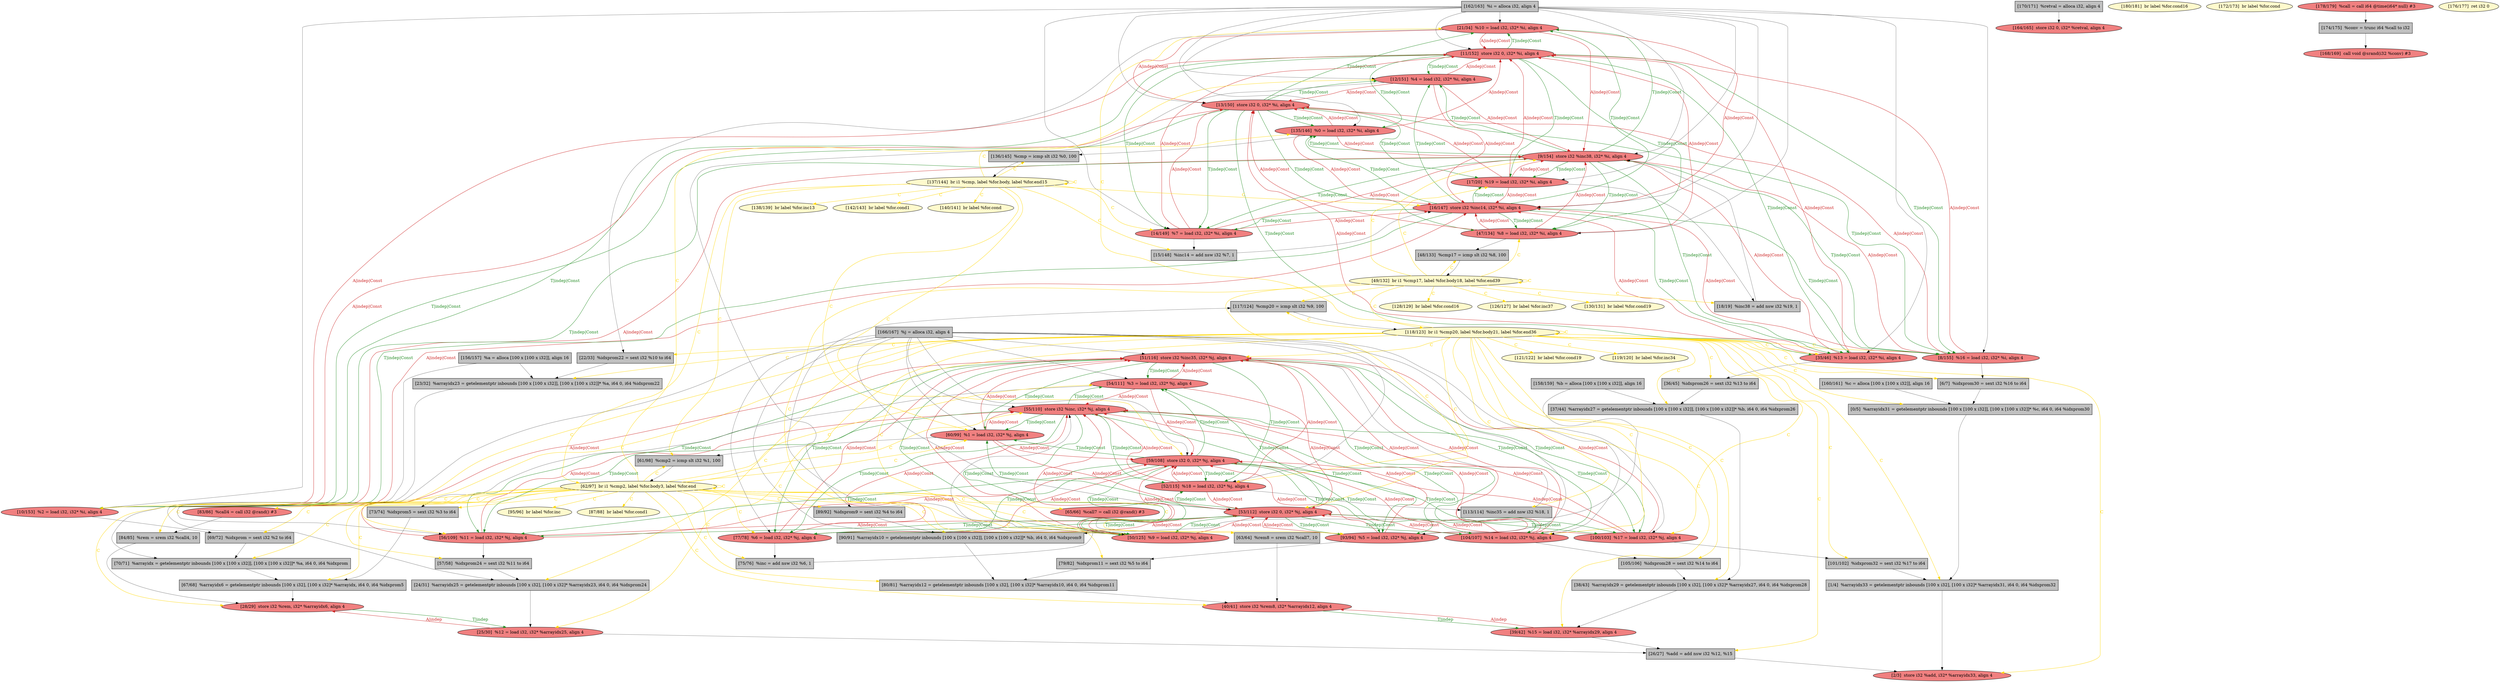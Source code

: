 
digraph G {


node196 [fillcolor=lightcoral,label="[21/34]  %10 = load i32, i32* %i, align 4",shape=ellipse,style=filled ]
node195 [fillcolor=grey,label="[117/124]  %cmp20 = icmp slt i32 %9, 100",shape=rectangle,style=filled ]
node194 [fillcolor=grey,label="[48/133]  %cmp17 = icmp slt i32 %8, 100",shape=rectangle,style=filled ]
node192 [fillcolor=lightcoral,label="[11/152]  store i32 0, i32* %i, align 4",shape=ellipse,style=filled ]
node186 [fillcolor=grey,label="[15/148]  %inc14 = add nsw i32 %7, 1",shape=rectangle,style=filled ]
node185 [fillcolor=lemonchiffon,label="[138/139]  br label %for.inc13",shape=ellipse,style=filled ]
node184 [fillcolor=grey,label="[26/27]  %add = add nsw i32 %12, %15",shape=rectangle,style=filled ]
node140 [fillcolor=lightcoral,label="[51/116]  store i32 %inc35, i32* %j, align 4",shape=ellipse,style=filled ]
node132 [fillcolor=grey,label="[162/163]  %i = alloca i32, align 4",shape=rectangle,style=filled ]
node160 [fillcolor=lemonchiffon,label="[142/143]  br label %for.cond1",shape=ellipse,style=filled ]
node131 [fillcolor=lightcoral,label="[83/86]  %call4 = call i32 @rand() #3",shape=ellipse,style=filled ]
node167 [fillcolor=lightcoral,label="[35/46]  %13 = load i32, i32* %i, align 4",shape=ellipse,style=filled ]
node127 [fillcolor=lightcoral,label="[54/111]  %3 = load i32, i32* %j, align 4",shape=ellipse,style=filled ]
node166 [fillcolor=lightcoral,label="[77/78]  %6 = load i32, i32* %j, align 4",shape=ellipse,style=filled ]
node126 [fillcolor=grey,label="[158/159]  %b = alloca [100 x [100 x i32]], align 16",shape=rectangle,style=filled ]
node149 [fillcolor=lightcoral,label="[164/165]  store i32 0, i32* %retval, align 4",shape=ellipse,style=filled ]
node182 [fillcolor=lightcoral,label="[25/30]  %12 = load i32, i32* %arrayidx25, align 4",shape=ellipse,style=filled ]
node136 [fillcolor=grey,label="[1/4]  %arrayidx33 = getelementptr inbounds [100 x i32], [100 x i32]* %arrayidx31, i64 0, i64 %idxprom32",shape=rectangle,style=filled ]
node193 [fillcolor=lemonchiffon,label="[180/181]  br label %for.cond16",shape=ellipse,style=filled ]
node191 [fillcolor=grey,label="[69/72]  %idxprom = sext i32 %2 to i64",shape=rectangle,style=filled ]
node161 [fillcolor=grey,label="[170/171]  %retval = alloca i32, align 4",shape=rectangle,style=filled ]
node125 [fillcolor=lightcoral,label="[50/125]  %9 = load i32, i32* %j, align 4",shape=ellipse,style=filled ]
node189 [fillcolor=grey,label="[136/145]  %cmp = icmp slt i32 %0, 100",shape=rectangle,style=filled ]
node124 [fillcolor=lemonchiffon,label="[118/123]  br i1 %cmp20, label %for.body21, label %for.end36",shape=ellipse,style=filled ]
node138 [fillcolor=lemonchiffon,label="[128/129]  br label %for.cond16",shape=ellipse,style=filled ]
node111 [fillcolor=grey,label="[37/44]  %arrayidx27 = getelementptr inbounds [100 x [100 x i32]], [100 x [100 x i32]]* %b, i64 0, i64 %idxprom26",shape=rectangle,style=filled ]
node135 [fillcolor=grey,label="[113/114]  %inc35 = add nsw i32 %18, 1",shape=rectangle,style=filled ]
node163 [fillcolor=lightcoral,label="[13/150]  store i32 0, i32* %i, align 4",shape=ellipse,style=filled ]
node110 [fillcolor=lightcoral,label="[104/107]  %14 = load i32, i32* %j, align 4",shape=ellipse,style=filled ]
node108 [fillcolor=lightcoral,label="[8/155]  %16 = load i32, i32* %i, align 4",shape=ellipse,style=filled ]
node128 [fillcolor=grey,label="[70/71]  %arrayidx = getelementptr inbounds [100 x [100 x i32]], [100 x [100 x i32]]* %a, i64 0, i64 %idxprom",shape=rectangle,style=filled ]
node107 [fillcolor=grey,label="[6/7]  %idxprom30 = sext i32 %16 to i64",shape=rectangle,style=filled ]
node130 [fillcolor=lightcoral,label="[28/29]  store i32 %rem, i32* %arrayidx6, align 4",shape=ellipse,style=filled ]
node170 [fillcolor=lightcoral,label="[47/134]  %8 = load i32, i32* %i, align 4",shape=ellipse,style=filled ]
node121 [fillcolor=grey,label="[156/157]  %a = alloca [100 x [100 x i32]], align 16",shape=rectangle,style=filled ]
node173 [fillcolor=lemonchiffon,label="[172/173]  br label %for.cond",shape=ellipse,style=filled ]
node123 [fillcolor=grey,label="[90/91]  %arrayidx10 = getelementptr inbounds [100 x [100 x i32]], [100 x [100 x i32]]* %b, i64 0, i64 %idxprom9",shape=rectangle,style=filled ]
node153 [fillcolor=lightcoral,label="[14/149]  %7 = load i32, i32* %i, align 4",shape=ellipse,style=filled ]
node137 [fillcolor=grey,label="[75/76]  %inc = add nsw i32 %6, 1",shape=rectangle,style=filled ]
node114 [fillcolor=grey,label="[24/31]  %arrayidx25 = getelementptr inbounds [100 x i32], [100 x i32]* %arrayidx23, i64 0, i64 %idxprom24",shape=rectangle,style=filled ]
node115 [fillcolor=lightcoral,label="[56/109]  %11 = load i32, i32* %j, align 4",shape=ellipse,style=filled ]
node133 [fillcolor=grey,label="[84/85]  %rem = srem i32 %call4, 10",shape=rectangle,style=filled ]
node158 [fillcolor=lightcoral,label="[65/66]  %call7 = call i32 @rand() #3",shape=ellipse,style=filled ]
node112 [fillcolor=grey,label="[36/45]  %idxprom26 = sext i32 %13 to i64",shape=rectangle,style=filled ]
node168 [fillcolor=lightcoral,label="[10/153]  %2 = load i32, i32* %i, align 4",shape=ellipse,style=filled ]
node188 [fillcolor=grey,label="[101/102]  %idxprom32 = sext i32 %17 to i64",shape=rectangle,style=filled ]
node165 [fillcolor=grey,label="[67/68]  %arrayidx6 = getelementptr inbounds [100 x i32], [100 x i32]* %arrayidx, i64 0, i64 %idxprom5",shape=rectangle,style=filled ]
node120 [fillcolor=grey,label="[63/64]  %rem8 = srem i32 %call7, 10",shape=rectangle,style=filled ]
node187 [fillcolor=lightcoral,label="[16/147]  store i32 %inc14, i32* %i, align 4",shape=ellipse,style=filled ]
node177 [fillcolor=grey,label="[79/82]  %idxprom11 = sext i32 %5 to i64",shape=rectangle,style=filled ]
node118 [fillcolor=lightcoral,label="[100/103]  %17 = load i32, i32* %j, align 4",shape=ellipse,style=filled ]
node155 [fillcolor=grey,label="[18/19]  %inc38 = add nsw i32 %19, 1",shape=rectangle,style=filled ]
node119 [fillcolor=lightcoral,label="[93/94]  %5 = load i32, i32* %j, align 4",shape=ellipse,style=filled ]
node141 [fillcolor=lightcoral,label="[9/154]  store i32 %inc38, i32* %i, align 4",shape=ellipse,style=filled ]
node139 [fillcolor=lemonchiffon,label="[121/122]  br label %for.cond19",shape=ellipse,style=filled ]
node142 [fillcolor=lightcoral,label="[52/115]  %18 = load i32, i32* %j, align 4",shape=ellipse,style=filled ]
node162 [fillcolor=lemonchiffon,label="[137/144]  br i1 %cmp, label %for.body, label %for.end15",shape=ellipse,style=filled ]
node143 [fillcolor=lightcoral,label="[17/20]  %19 = load i32, i32* %i, align 4",shape=ellipse,style=filled ]
node144 [fillcolor=lightcoral,label="[39/42]  %15 = load i32, i32* %arrayidx29, align 4",shape=ellipse,style=filled ]
node145 [fillcolor=lightcoral,label="[40/41]  store i32 %rem8, i32* %arrayidx12, align 4",shape=ellipse,style=filled ]
node190 [fillcolor=lemonchiffon,label="[140/141]  br label %for.cond",shape=ellipse,style=filled ]
node129 [fillcolor=grey,label="[160/161]  %c = alloca [100 x [100 x i32]], align 16",shape=rectangle,style=filled ]
node146 [fillcolor=lightcoral,label="[53/112]  store i32 0, i32* %j, align 4",shape=ellipse,style=filled ]
node147 [fillcolor=lemonchiffon,label="[126/127]  br label %for.inc37",shape=ellipse,style=filled ]
node148 [fillcolor=lemonchiffon,label="[119/120]  br label %for.inc34",shape=ellipse,style=filled ]
node116 [fillcolor=lightcoral,label="[135/146]  %0 = load i32, i32* %i, align 4",shape=ellipse,style=filled ]
node172 [fillcolor=lemonchiffon,label="[49/132]  br i1 %cmp17, label %for.body18, label %for.end39",shape=ellipse,style=filled ]
node150 [fillcolor=lightcoral,label="[2/3]  store i32 %add, i32* %arrayidx33, align 4",shape=ellipse,style=filled ]
node122 [fillcolor=grey,label="[23/32]  %arrayidx23 = getelementptr inbounds [100 x [100 x i32]], [100 x [100 x i32]]* %a, i64 0, i64 %idxprom22",shape=rectangle,style=filled ]
node109 [fillcolor=grey,label="[38/43]  %arrayidx29 = getelementptr inbounds [100 x i32], [100 x i32]* %arrayidx27, i64 0, i64 %idxprom28",shape=rectangle,style=filled ]
node151 [fillcolor=lemonchiffon,label="[62/97]  br i1 %cmp2, label %for.body3, label %for.end",shape=ellipse,style=filled ]
node156 [fillcolor=lightcoral,label="[60/99]  %1 = load i32, i32* %j, align 4",shape=ellipse,style=filled ]
node178 [fillcolor=lightcoral,label="[178/179]  %call = call i64 @time(i64* null) #3",shape=ellipse,style=filled ]
node152 [fillcolor=grey,label="[89/92]  %idxprom9 = sext i32 %4 to i64",shape=rectangle,style=filled ]
node117 [fillcolor=grey,label="[22/33]  %idxprom22 = sext i32 %10 to i64",shape=rectangle,style=filled ]
node154 [fillcolor=lightcoral,label="[12/151]  %4 = load i32, i32* %i, align 4",shape=ellipse,style=filled ]
node157 [fillcolor=grey,label="[166/167]  %j = alloca i32, align 4",shape=rectangle,style=filled ]
node159 [fillcolor=lightcoral,label="[168/169]  call void @srand(i32 %conv) #3",shape=ellipse,style=filled ]
node164 [fillcolor=grey,label="[105/106]  %idxprom28 = sext i32 %14 to i64",shape=rectangle,style=filled ]
node176 [fillcolor=lemonchiffon,label="[176/177]  ret i32 0",shape=ellipse,style=filled ]
node174 [fillcolor=grey,label="[174/175]  %conv = trunc i64 %call to i32",shape=rectangle,style=filled ]
node169 [fillcolor=grey,label="[61/98]  %cmp2 = icmp slt i32 %1, 100",shape=rectangle,style=filled ]
node171 [fillcolor=grey,label="[57/58]  %idxprom24 = sext i32 %11 to i64",shape=rectangle,style=filled ]
node175 [fillcolor=lightcoral,label="[59/108]  store i32 0, i32* %j, align 4",shape=ellipse,style=filled ]
node134 [fillcolor=grey,label="[73/74]  %idxprom5 = sext i32 %3 to i64",shape=rectangle,style=filled ]
node113 [fillcolor=lemonchiffon,label="[95/96]  br label %for.inc",shape=ellipse,style=filled ]
node179 [fillcolor=grey,label="[80/81]  %arrayidx12 = getelementptr inbounds [100 x i32], [100 x i32]* %arrayidx10, i64 0, i64 %idxprom11",shape=rectangle,style=filled ]
node180 [fillcolor=lightcoral,label="[55/110]  store i32 %inc, i32* %j, align 4",shape=ellipse,style=filled ]
node106 [fillcolor=grey,label="[0/5]  %arrayidx31 = getelementptr inbounds [100 x [100 x i32]], [100 x [100 x i32]]* %c, i64 0, i64 %idxprom30",shape=rectangle,style=filled ]
node181 [fillcolor=lemonchiffon,label="[87/88]  br label %for.cond1",shape=ellipse,style=filled ]
node183 [fillcolor=lemonchiffon,label="[130/131]  br label %for.cond19",shape=ellipse,style=filled ]

node116->node187 [style=solid,color=firebrick3,label="A|indep|Const",penwidth=1.0,fontcolor=firebrick3 ]
node146->node110 [style=solid,color=forestgreen,label="T|indep|Const",penwidth=1.0,fontcolor=forestgreen ]
node170->node192 [style=solid,color=firebrick3,label="A|indep|Const",penwidth=1.0,fontcolor=firebrick3 ]
node151->node113 [style=solid,color=gold,label="C",penwidth=1.0,fontcolor=gold ]
node172->node143 [style=solid,color=gold,label="C",penwidth=1.0,fontcolor=gold ]
node115->node175 [style=solid,color=firebrick3,label="A|indep|Const",penwidth=1.0,fontcolor=firebrick3 ]
node175->node156 [style=solid,color=forestgreen,label="T|indep|Const",penwidth=1.0,fontcolor=forestgreen ]
node156->node175 [style=solid,color=firebrick3,label="A|indep|Const",penwidth=1.0,fontcolor=firebrick3 ]
node167->node141 [style=solid,color=firebrick3,label="A|indep|Const",penwidth=1.0,fontcolor=firebrick3 ]
node141->node167 [style=solid,color=forestgreen,label="T|indep|Const",penwidth=1.0,fontcolor=forestgreen ]
node180->node156 [style=solid,color=forestgreen,label="T|indep|Const",penwidth=1.0,fontcolor=forestgreen ]
node131->node133 [style=solid,color=black,label="",penwidth=0.5,fontcolor=black ]
node196->node163 [style=solid,color=firebrick3,label="A|indep|Const",penwidth=1.0,fontcolor=firebrick3 ]
node175->node110 [style=solid,color=forestgreen,label="T|indep|Const",penwidth=1.0,fontcolor=forestgreen ]
node146->node115 [style=solid,color=forestgreen,label="T|indep|Const",penwidth=1.0,fontcolor=forestgreen ]
node118->node175 [style=solid,color=firebrick3,label="A|indep|Const",penwidth=1.0,fontcolor=firebrick3 ]
node110->node140 [style=solid,color=firebrick3,label="A|indep|Const",penwidth=1.0,fontcolor=firebrick3 ]
node192->node196 [style=solid,color=forestgreen,label="T|indep|Const",penwidth=1.0,fontcolor=forestgreen ]
node142->node140 [style=solid,color=firebrick3,label="A|indep|Const",penwidth=1.0,fontcolor=firebrick3 ]
node182->node130 [style=solid,color=firebrick3,label="A|indep",penwidth=1.0,fontcolor=firebrick3 ]
node192->node143 [style=solid,color=forestgreen,label="T|indep|Const",penwidth=1.0,fontcolor=forestgreen ]
node127->node180 [style=solid,color=firebrick3,label="A|indep|Const",penwidth=1.0,fontcolor=firebrick3 ]
node154->node152 [style=solid,color=black,label="",penwidth=0.5,fontcolor=black ]
node119->node146 [style=solid,color=firebrick3,label="A|indep|Const",penwidth=1.0,fontcolor=firebrick3 ]
node116->node141 [style=solid,color=firebrick3,label="A|indep|Const",penwidth=1.0,fontcolor=firebrick3 ]
node170->node141 [style=solid,color=firebrick3,label="A|indep|Const",penwidth=1.0,fontcolor=firebrick3 ]
node141->node170 [style=solid,color=forestgreen,label="T|indep|Const",penwidth=1.0,fontcolor=forestgreen ]
node146->node142 [style=solid,color=forestgreen,label="T|indep|Const",penwidth=1.0,fontcolor=forestgreen ]
node143->node141 [style=solid,color=firebrick3,label="A|indep|Const",penwidth=1.0,fontcolor=firebrick3 ]
node118->node140 [style=solid,color=firebrick3,label="A|indep|Const",penwidth=1.0,fontcolor=firebrick3 ]
node140->node110 [style=solid,color=forestgreen,label="T|indep|Const",penwidth=1.0,fontcolor=forestgreen ]
node171->node114 [style=solid,color=black,label="",penwidth=0.5,fontcolor=black ]
node111->node109 [style=solid,color=black,label="",penwidth=0.5,fontcolor=black ]
node109->node144 [style=solid,color=black,label="",penwidth=0.5,fontcolor=black ]
node146->node118 [style=solid,color=forestgreen,label="T|indep|Const",penwidth=1.0,fontcolor=forestgreen ]
node146->node156 [style=solid,color=forestgreen,label="T|indep|Const",penwidth=1.0,fontcolor=forestgreen ]
node132->node170 [style=solid,color=black,label="",penwidth=0.5,fontcolor=black ]
node132->node154 [style=solid,color=black,label="",penwidth=0.5,fontcolor=black ]
node162->node156 [style=solid,color=gold,label="C",penwidth=1.0,fontcolor=gold ]
node196->node192 [style=solid,color=firebrick3,label="A|indep|Const",penwidth=1.0,fontcolor=firebrick3 ]
node166->node175 [style=solid,color=firebrick3,label="A|indep|Const",penwidth=1.0,fontcolor=firebrick3 ]
node161->node149 [style=solid,color=black,label="",penwidth=0.5,fontcolor=black ]
node115->node180 [style=solid,color=firebrick3,label="A|indep|Const",penwidth=1.0,fontcolor=firebrick3 ]
node172->node194 [style=solid,color=gold,label="C",penwidth=1.0,fontcolor=gold ]
node153->node163 [style=solid,color=firebrick3,label="A|indep|Const",penwidth=1.0,fontcolor=firebrick3 ]
node163->node153 [style=solid,color=forestgreen,label="T|indep|Const",penwidth=1.0,fontcolor=forestgreen ]
node162->node190 [style=solid,color=gold,label="C",penwidth=1.0,fontcolor=gold ]
node132->node143 [style=solid,color=black,label="",penwidth=0.5,fontcolor=black ]
node170->node187 [style=solid,color=firebrick3,label="A|indep|Const",penwidth=1.0,fontcolor=firebrick3 ]
node151->node134 [style=solid,color=gold,label="C",penwidth=1.0,fontcolor=gold ]
node157->node140 [style=solid,color=black,label="",penwidth=0.5,fontcolor=black ]
node163->node170 [style=solid,color=forestgreen,label="T|indep|Const",penwidth=1.0,fontcolor=forestgreen ]
node123->node179 [style=solid,color=black,label="",penwidth=0.5,fontcolor=black ]
node110->node164 [style=solid,color=black,label="",penwidth=0.5,fontcolor=black ]
node163->node196 [style=solid,color=forestgreen,label="T|indep|Const",penwidth=1.0,fontcolor=forestgreen ]
node132->node153 [style=solid,color=black,label="",penwidth=0.5,fontcolor=black ]
node178->node174 [style=solid,color=black,label="",penwidth=0.5,fontcolor=black ]
node163->node168 [style=solid,color=forestgreen,label="T|indep|Const",penwidth=1.0,fontcolor=forestgreen ]
node141->node116 [style=solid,color=forestgreen,label="T|indep|Const",penwidth=1.0,fontcolor=forestgreen ]
node156->node180 [style=solid,color=firebrick3,label="A|indep|Const",penwidth=1.0,fontcolor=firebrick3 ]
node195->node124 [style=solid,color=black,label="",penwidth=0.5,fontcolor=black ]
node132->node192 [style=solid,color=black,label="",penwidth=0.5,fontcolor=black ]
node162->node189 [style=solid,color=gold,label="C",penwidth=1.0,fontcolor=gold ]
node136->node150 [style=solid,color=black,label="",penwidth=0.5,fontcolor=black ]
node140->node142 [style=solid,color=forestgreen,label="T|indep|Const",penwidth=1.0,fontcolor=forestgreen ]
node142->node146 [style=solid,color=firebrick3,label="A|indep|Const",penwidth=1.0,fontcolor=firebrick3 ]
node114->node182 [style=solid,color=black,label="",penwidth=0.5,fontcolor=black ]
node145->node144 [style=solid,color=forestgreen,label="T|indep",penwidth=1.0,fontcolor=forestgreen ]
node118->node188 [style=solid,color=black,label="",penwidth=0.5,fontcolor=black ]
node117->node122 [style=solid,color=black,label="",penwidth=0.5,fontcolor=black ]
node153->node186 [style=solid,color=black,label="",penwidth=0.5,fontcolor=black ]
node115->node140 [style=solid,color=firebrick3,label="A|indep|Const",penwidth=1.0,fontcolor=firebrick3 ]
node140->node115 [style=solid,color=forestgreen,label="T|indep|Const",penwidth=1.0,fontcolor=forestgreen ]
node134->node165 [style=solid,color=black,label="",penwidth=0.5,fontcolor=black ]
node144->node145 [style=solid,color=firebrick3,label="A|indep",penwidth=1.0,fontcolor=firebrick3 ]
node126->node111 [style=solid,color=black,label="",penwidth=0.5,fontcolor=black ]
node184->node150 [style=solid,color=black,label="",penwidth=0.5,fontcolor=black ]
node162->node186 [style=solid,color=gold,label="C",penwidth=1.0,fontcolor=gold ]
node130->node182 [style=solid,color=forestgreen,label="T|indep",penwidth=1.0,fontcolor=forestgreen ]
node157->node146 [style=solid,color=black,label="",penwidth=0.5,fontcolor=black ]
node140->node127 [style=solid,color=forestgreen,label="T|indep|Const",penwidth=1.0,fontcolor=forestgreen ]
node167->node112 [style=solid,color=black,label="",penwidth=0.5,fontcolor=black ]
node175->node166 [style=solid,color=forestgreen,label="T|indep|Const",penwidth=1.0,fontcolor=forestgreen ]
node107->node106 [style=solid,color=black,label="",penwidth=0.5,fontcolor=black ]
node157->node156 [style=solid,color=black,label="",penwidth=0.5,fontcolor=black ]
node180->node115 [style=solid,color=forestgreen,label="T|indep|Const",penwidth=1.0,fontcolor=forestgreen ]
node140->node119 [style=solid,color=forestgreen,label="T|indep|Const",penwidth=1.0,fontcolor=forestgreen ]
node146->node166 [style=solid,color=forestgreen,label="T|indep|Const",penwidth=1.0,fontcolor=forestgreen ]
node125->node180 [style=solid,color=firebrick3,label="A|indep|Const",penwidth=1.0,fontcolor=firebrick3 ]
node169->node151 [style=solid,color=black,label="",penwidth=0.5,fontcolor=black ]
node141->node196 [style=solid,color=forestgreen,label="T|indep|Const",penwidth=1.0,fontcolor=forestgreen ]
node157->node142 [style=solid,color=black,label="",penwidth=0.5,fontcolor=black ]
node157->node180 [style=solid,color=black,label="",penwidth=0.5,fontcolor=black ]
node175->node127 [style=solid,color=forestgreen,label="T|indep|Const",penwidth=1.0,fontcolor=forestgreen ]
node151->node133 [style=solid,color=gold,label="C",penwidth=1.0,fontcolor=gold ]
node196->node141 [style=solid,color=firebrick3,label="A|indep|Const",penwidth=1.0,fontcolor=firebrick3 ]
node151->node137 [style=solid,color=gold,label="C",penwidth=1.0,fontcolor=gold ]
node180->node110 [style=solid,color=forestgreen,label="T|indep|Const",penwidth=1.0,fontcolor=forestgreen ]
node129->node106 [style=solid,color=black,label="",penwidth=0.5,fontcolor=black ]
node158->node120 [style=solid,color=black,label="",penwidth=0.5,fontcolor=black ]
node151->node151 [style=solid,color=gold,label="C",penwidth=1.0,fontcolor=gold ]
node180->node127 [style=solid,color=forestgreen,label="T|indep|Const",penwidth=1.0,fontcolor=forestgreen ]
node151->node169 [style=solid,color=gold,label="C",penwidth=1.0,fontcolor=gold ]
node153->node187 [style=solid,color=firebrick3,label="A|indep|Const",penwidth=1.0,fontcolor=firebrick3 ]
node146->node119 [style=solid,color=forestgreen,label="T|indep|Const",penwidth=1.0,fontcolor=forestgreen ]
node124->node195 [style=solid,color=gold,label="C",penwidth=1.0,fontcolor=gold ]
node191->node128 [style=solid,color=black,label="",penwidth=0.5,fontcolor=black ]
node187->node153 [style=solid,color=forestgreen,label="T|indep|Const",penwidth=1.0,fontcolor=forestgreen ]
node121->node128 [style=solid,color=black,label="",penwidth=0.5,fontcolor=black ]
node122->node114 [style=solid,color=black,label="",penwidth=0.5,fontcolor=black ]
node124->node184 [style=solid,color=gold,label="C",penwidth=1.0,fontcolor=gold ]
node167->node187 [style=solid,color=firebrick3,label="A|indep|Const",penwidth=1.0,fontcolor=firebrick3 ]
node151->node168 [style=solid,color=gold,label="C",penwidth=1.0,fontcolor=gold ]
node151->node166 [style=solid,color=gold,label="C",penwidth=1.0,fontcolor=gold ]
node175->node125 [style=solid,color=forestgreen,label="T|indep|Const",penwidth=1.0,fontcolor=forestgreen ]
node166->node180 [style=solid,color=firebrick3,label="A|indep|Const",penwidth=1.0,fontcolor=firebrick3 ]
node187->node167 [style=solid,color=forestgreen,label="T|indep|Const",penwidth=1.0,fontcolor=forestgreen ]
node151->node154 [style=solid,color=gold,label="C",penwidth=1.0,fontcolor=gold ]
node192->node108 [style=solid,color=forestgreen,label="T|indep|Const",penwidth=1.0,fontcolor=forestgreen ]
node187->node196 [style=solid,color=forestgreen,label="T|indep|Const",penwidth=1.0,fontcolor=forestgreen ]
node163->node154 [style=solid,color=forestgreen,label="T|indep|Const",penwidth=1.0,fontcolor=forestgreen ]
node170->node163 [style=solid,color=firebrick3,label="A|indep|Const",penwidth=1.0,fontcolor=firebrick3 ]
node172->node155 [style=solid,color=gold,label="C",penwidth=1.0,fontcolor=gold ]
node106->node136 [style=solid,color=black,label="",penwidth=0.5,fontcolor=black ]
node192->node153 [style=solid,color=forestgreen,label="T|indep|Const",penwidth=1.0,fontcolor=forestgreen ]
node166->node146 [style=solid,color=firebrick3,label="A|indep|Const",penwidth=1.0,fontcolor=firebrick3 ]
node110->node180 [style=solid,color=firebrick3,label="A|indep|Const",penwidth=1.0,fontcolor=firebrick3 ]
node172->node124 [style=solid,color=gold,label="C",penwidth=1.0,fontcolor=gold ]
node180->node118 [style=solid,color=forestgreen,label="T|indep|Const",penwidth=1.0,fontcolor=forestgreen ]
node124->node164 [style=solid,color=gold,label="C",penwidth=1.0,fontcolor=gold ]
node126->node123 [style=solid,color=black,label="",penwidth=0.5,fontcolor=black ]
node177->node179 [style=solid,color=black,label="",penwidth=0.5,fontcolor=black ]
node119->node180 [style=solid,color=firebrick3,label="A|indep|Const",penwidth=1.0,fontcolor=firebrick3 ]
node180->node166 [style=solid,color=forestgreen,label="T|indep|Const",penwidth=1.0,fontcolor=forestgreen ]
node180->node125 [style=solid,color=forestgreen,label="T|indep|Const",penwidth=1.0,fontcolor=forestgreen ]
node151->node191 [style=solid,color=gold,label="C",penwidth=1.0,fontcolor=gold ]
node124->node167 [style=solid,color=gold,label="C",penwidth=1.0,fontcolor=gold ]
node151->node130 [style=solid,color=gold,label="C",penwidth=1.0,fontcolor=gold ]
node124->node135 [style=solid,color=gold,label="C",penwidth=1.0,fontcolor=gold ]
node124->node136 [style=solid,color=gold,label="C",penwidth=1.0,fontcolor=gold ]
node110->node175 [style=solid,color=firebrick3,label="A|indep|Const",penwidth=1.0,fontcolor=firebrick3 ]
node141->node143 [style=solid,color=forestgreen,label="T|indep|Const",penwidth=1.0,fontcolor=forestgreen ]
node172->node147 [style=solid,color=gold,label="C",penwidth=1.0,fontcolor=gold ]
node124->node122 [style=solid,color=gold,label="C",penwidth=1.0,fontcolor=gold ]
node124->node117 [style=solid,color=gold,label="C",penwidth=1.0,fontcolor=gold ]
node119->node140 [style=solid,color=firebrick3,label="A|indep|Const",penwidth=1.0,fontcolor=firebrick3 ]
node196->node187 [style=solid,color=firebrick3,label="A|indep|Const",penwidth=1.0,fontcolor=firebrick3 ]
node124->node115 [style=solid,color=gold,label="C",penwidth=1.0,fontcolor=gold ]
node188->node136 [style=solid,color=black,label="",penwidth=0.5,fontcolor=black ]
node151->node156 [style=solid,color=gold,label="C",penwidth=1.0,fontcolor=gold ]
node168->node187 [style=solid,color=firebrick3,label="A|indep|Const",penwidth=1.0,fontcolor=firebrick3 ]
node124->node148 [style=solid,color=gold,label="C",penwidth=1.0,fontcolor=gold ]
node151->node179 [style=solid,color=gold,label="C",penwidth=1.0,fontcolor=gold ]
node124->node124 [style=solid,color=gold,label="C",penwidth=1.0,fontcolor=gold ]
node162->node151 [style=solid,color=gold,label="C",penwidth=1.0,fontcolor=gold ]
node175->node142 [style=solid,color=forestgreen,label="T|indep|Const",penwidth=1.0,fontcolor=forestgreen ]
node172->node138 [style=solid,color=gold,label="C",penwidth=1.0,fontcolor=gold ]
node162->node116 [style=solid,color=gold,label="C",penwidth=1.0,fontcolor=gold ]
node115->node171 [style=solid,color=black,label="",penwidth=0.5,fontcolor=black ]
node141->node154 [style=solid,color=forestgreen,label="T|indep|Const",penwidth=1.0,fontcolor=forestgreen ]
node124->node106 [style=solid,color=gold,label="C",penwidth=1.0,fontcolor=gold ]
node162->node187 [style=solid,color=gold,label="C",penwidth=1.0,fontcolor=gold ]
node172->node170 [style=solid,color=gold,label="C",penwidth=1.0,fontcolor=gold ]
node124->node110 [style=solid,color=gold,label="C",penwidth=1.0,fontcolor=gold ]
node153->node141 [style=solid,color=firebrick3,label="A|indep|Const",penwidth=1.0,fontcolor=firebrick3 ]
node175->node115 [style=solid,color=forestgreen,label="T|indep|Const",penwidth=1.0,fontcolor=forestgreen ]
node132->node168 [style=solid,color=black,label="",penwidth=0.5,fontcolor=black ]
node164->node109 [style=solid,color=black,label="",penwidth=0.5,fontcolor=black ]
node141->node108 [style=solid,color=forestgreen,label="T|indep|Const",penwidth=1.0,fontcolor=forestgreen ]
node151->node119 [style=solid,color=gold,label="C",penwidth=1.0,fontcolor=gold ]
node144->node184 [style=solid,color=black,label="",penwidth=0.5,fontcolor=black ]
node182->node184 [style=solid,color=black,label="",penwidth=0.5,fontcolor=black ]
node155->node141 [style=solid,color=black,label="",penwidth=0.5,fontcolor=black ]
node162->node160 [style=solid,color=gold,label="C",penwidth=1.0,fontcolor=gold ]
node151->node158 [style=solid,color=gold,label="C",penwidth=1.0,fontcolor=gold ]
node124->node196 [style=solid,color=gold,label="C",penwidth=1.0,fontcolor=gold ]
node189->node162 [style=solid,color=black,label="",penwidth=0.5,fontcolor=black ]
node124->node139 [style=solid,color=gold,label="C",penwidth=1.0,fontcolor=gold ]
node172->node141 [style=solid,color=gold,label="C",penwidth=1.0,fontcolor=gold ]
node108->node163 [style=solid,color=firebrick3,label="A|indep|Const",penwidth=1.0,fontcolor=firebrick3 ]
node172->node146 [style=solid,color=gold,label="C",penwidth=1.0,fontcolor=gold ]
node140->node118 [style=solid,color=forestgreen,label="T|indep|Const",penwidth=1.0,fontcolor=forestgreen ]
node141->node168 [style=solid,color=forestgreen,label="T|indep|Const",penwidth=1.0,fontcolor=forestgreen ]
node124->node142 [style=solid,color=gold,label="C",penwidth=1.0,fontcolor=gold ]
node124->node144 [style=solid,color=gold,label="C",penwidth=1.0,fontcolor=gold ]
node175->node119 [style=solid,color=forestgreen,label="T|indep|Const",penwidth=1.0,fontcolor=forestgreen ]
node154->node187 [style=solid,color=firebrick3,label="A|indep|Const",penwidth=1.0,fontcolor=firebrick3 ]
node172->node195 [style=solid,color=gold,label="C",penwidth=1.0,fontcolor=gold ]
node132->node196 [style=solid,color=black,label="",penwidth=0.5,fontcolor=black ]
node124->node188 [style=solid,color=gold,label="C",penwidth=1.0,fontcolor=gold ]
node124->node107 [style=solid,color=gold,label="C",penwidth=1.0,fontcolor=gold ]
node141->node153 [style=solid,color=forestgreen,label="T|indep|Const",penwidth=1.0,fontcolor=forestgreen ]
node124->node109 [style=solid,color=gold,label="C",penwidth=1.0,fontcolor=gold ]
node187->node108 [style=solid,color=forestgreen,label="T|indep|Const",penwidth=1.0,fontcolor=forestgreen ]
node120->node145 [style=solid,color=black,label="",penwidth=0.5,fontcolor=black ]
node163->node167 [style=solid,color=forestgreen,label="T|indep|Const",penwidth=1.0,fontcolor=forestgreen ]
node187->node143 [style=solid,color=forestgreen,label="T|indep|Const",penwidth=1.0,fontcolor=forestgreen ]
node172->node172 [style=solid,color=gold,label="C",penwidth=1.0,fontcolor=gold ]
node157->node115 [style=solid,color=black,label="",penwidth=0.5,fontcolor=black ]
node172->node125 [style=solid,color=gold,label="C",penwidth=1.0,fontcolor=gold ]
node146->node125 [style=solid,color=forestgreen,label="T|indep|Const",penwidth=1.0,fontcolor=forestgreen ]
node167->node163 [style=solid,color=firebrick3,label="A|indep|Const",penwidth=1.0,fontcolor=firebrick3 ]
node152->node123 [style=solid,color=black,label="",penwidth=0.5,fontcolor=black ]
node140->node156 [style=solid,color=forestgreen,label="T|indep|Const",penwidth=1.0,fontcolor=forestgreen ]
node168->node163 [style=solid,color=firebrick3,label="A|indep|Const",penwidth=1.0,fontcolor=firebrick3 ]
node162->node162 [style=solid,color=gold,label="C",penwidth=1.0,fontcolor=gold ]
node157->node118 [style=solid,color=black,label="",penwidth=0.5,fontcolor=black ]
node168->node191 [style=solid,color=black,label="",penwidth=0.5,fontcolor=black ]
node124->node171 [style=solid,color=gold,label="C",penwidth=1.0,fontcolor=gold ]
node180->node119 [style=solid,color=forestgreen,label="T|indep|Const",penwidth=1.0,fontcolor=forestgreen ]
node151->node145 [style=solid,color=gold,label="C",penwidth=1.0,fontcolor=gold ]
node116->node192 [style=solid,color=firebrick3,label="A|indep|Const",penwidth=1.0,fontcolor=firebrick3 ]
node157->node125 [style=solid,color=black,label="",penwidth=0.5,fontcolor=black ]
node151->node177 [style=solid,color=gold,label="C",penwidth=1.0,fontcolor=gold ]
node151->node180 [style=solid,color=gold,label="C",penwidth=1.0,fontcolor=gold ]
node154->node192 [style=solid,color=firebrick3,label="A|indep|Const",penwidth=1.0,fontcolor=firebrick3 ]
node124->node112 [style=solid,color=gold,label="C",penwidth=1.0,fontcolor=gold ]
node151->node152 [style=solid,color=gold,label="C",penwidth=1.0,fontcolor=gold ]
node108->node187 [style=solid,color=firebrick3,label="A|indep|Const",penwidth=1.0,fontcolor=firebrick3 ]
node154->node141 [style=solid,color=firebrick3,label="A|indep|Const",penwidth=1.0,fontcolor=firebrick3 ]
node153->node192 [style=solid,color=firebrick3,label="A|indep|Const",penwidth=1.0,fontcolor=firebrick3 ]
node192->node168 [style=solid,color=forestgreen,label="T|indep|Const",penwidth=1.0,fontcolor=forestgreen ]
node192->node154 [style=solid,color=forestgreen,label="T|indep|Const",penwidth=1.0,fontcolor=forestgreen ]
node187->node154 [style=solid,color=forestgreen,label="T|indep|Const",penwidth=1.0,fontcolor=forestgreen ]
node143->node155 [style=solid,color=black,label="",penwidth=0.5,fontcolor=black ]
node196->node117 [style=solid,color=black,label="",penwidth=0.5,fontcolor=black ]
node163->node143 [style=solid,color=forestgreen,label="T|indep|Const",penwidth=1.0,fontcolor=forestgreen ]
node143->node163 [style=solid,color=firebrick3,label="A|indep|Const",penwidth=1.0,fontcolor=firebrick3 ]
node118->node146 [style=solid,color=firebrick3,label="A|indep|Const",penwidth=1.0,fontcolor=firebrick3 ]
node146->node127 [style=solid,color=forestgreen,label="T|indep|Const",penwidth=1.0,fontcolor=forestgreen ]
node167->node192 [style=solid,color=firebrick3,label="A|indep|Const",penwidth=1.0,fontcolor=firebrick3 ]
node115->node146 [style=solid,color=firebrick3,label="A|indep|Const",penwidth=1.0,fontcolor=firebrick3 ]
node194->node172 [style=solid,color=black,label="",penwidth=0.5,fontcolor=black ]
node125->node146 [style=solid,color=firebrick3,label="A|indep|Const",penwidth=1.0,fontcolor=firebrick3 ]
node125->node140 [style=solid,color=firebrick3,label="A|indep|Const",penwidth=1.0,fontcolor=firebrick3 ]
node132->node116 [style=solid,color=black,label="",penwidth=0.5,fontcolor=black ]
node163->node108 [style=solid,color=forestgreen,label="T|indep|Const",penwidth=1.0,fontcolor=forestgreen ]
node124->node125 [style=solid,color=gold,label="C",penwidth=1.0,fontcolor=gold ]
node142->node175 [style=solid,color=firebrick3,label="A|indep|Const",penwidth=1.0,fontcolor=firebrick3 ]
node168->node141 [style=solid,color=firebrick3,label="A|indep|Const",penwidth=1.0,fontcolor=firebrick3 ]
node157->node175 [style=solid,color=black,label="",penwidth=0.5,fontcolor=black ]
node162->node185 [style=solid,color=gold,label="C",penwidth=1.0,fontcolor=gold ]
node151->node128 [style=solid,color=gold,label="C",penwidth=1.0,fontcolor=gold ]
node168->node192 [style=solid,color=firebrick3,label="A|indep|Const",penwidth=1.0,fontcolor=firebrick3 ]
node143->node192 [style=solid,color=firebrick3,label="A|indep|Const",penwidth=1.0,fontcolor=firebrick3 ]
node163->node116 [style=solid,color=forestgreen,label="T|indep|Const",penwidth=1.0,fontcolor=forestgreen ]
node154->node163 [style=solid,color=firebrick3,label="A|indep|Const",penwidth=1.0,fontcolor=firebrick3 ]
node127->node175 [style=solid,color=firebrick3,label="A|indep|Const",penwidth=1.0,fontcolor=firebrick3 ]
node110->node146 [style=solid,color=firebrick3,label="A|indep|Const",penwidth=1.0,fontcolor=firebrick3 ]
node162->node169 [style=solid,color=gold,label="C",penwidth=1.0,fontcolor=gold ]
node127->node146 [style=solid,color=firebrick3,label="A|indep|Const",penwidth=1.0,fontcolor=firebrick3 ]
node143->node187 [style=solid,color=firebrick3,label="A|indep|Const",penwidth=1.0,fontcolor=firebrick3 ]
node162->node153 [style=solid,color=gold,label="C",penwidth=1.0,fontcolor=gold ]
node140->node125 [style=solid,color=forestgreen,label="T|indep|Const",penwidth=1.0,fontcolor=forestgreen ]
node119->node175 [style=solid,color=firebrick3,label="A|indep|Const",penwidth=1.0,fontcolor=firebrick3 ]
node108->node141 [style=solid,color=firebrick3,label="A|indep|Const",penwidth=1.0,fontcolor=firebrick3 ]
node127->node140 [style=solid,color=firebrick3,label="A|indep|Const",penwidth=1.0,fontcolor=firebrick3 ]
node170->node194 [style=solid,color=black,label="",penwidth=0.5,fontcolor=black ]
node151->node181 [style=solid,color=gold,label="C",penwidth=1.0,fontcolor=gold ]
node151->node123 [style=solid,color=gold,label="C",penwidth=1.0,fontcolor=gold ]
node192->node167 [style=solid,color=forestgreen,label="T|indep|Const",penwidth=1.0,fontcolor=forestgreen ]
node192->node170 [style=solid,color=forestgreen,label="T|indep|Const",penwidth=1.0,fontcolor=forestgreen ]
node151->node131 [style=solid,color=gold,label="C",penwidth=1.0,fontcolor=gold ]
node166->node140 [style=solid,color=firebrick3,label="A|indep|Const",penwidth=1.0,fontcolor=firebrick3 ]
node135->node140 [style=solid,color=black,label="",penwidth=0.5,fontcolor=black ]
node132->node167 [style=solid,color=black,label="",penwidth=0.5,fontcolor=black ]
node192->node116 [style=solid,color=forestgreen,label="T|indep|Const",penwidth=1.0,fontcolor=forestgreen ]
node124->node118 [style=solid,color=gold,label="C",penwidth=1.0,fontcolor=gold ]
node172->node183 [style=solid,color=gold,label="C",penwidth=1.0,fontcolor=gold ]
node166->node137 [style=solid,color=black,label="",penwidth=0.5,fontcolor=black ]
node125->node175 [style=solid,color=firebrick3,label="A|indep|Const",penwidth=1.0,fontcolor=firebrick3 ]
node179->node145 [style=solid,color=black,label="",penwidth=0.5,fontcolor=black ]
node180->node142 [style=solid,color=forestgreen,label="T|indep|Const",penwidth=1.0,fontcolor=forestgreen ]
node127->node134 [style=solid,color=black,label="",penwidth=0.5,fontcolor=black ]
node142->node180 [style=solid,color=firebrick3,label="A|indep|Const",penwidth=1.0,fontcolor=firebrick3 ]
node165->node130 [style=solid,color=black,label="",penwidth=0.5,fontcolor=black ]
node133->node130 [style=solid,color=black,label="",penwidth=0.5,fontcolor=black ]
node151->node165 [style=solid,color=gold,label="C",penwidth=1.0,fontcolor=gold ]
node156->node146 [style=solid,color=firebrick3,label="A|indep|Const",penwidth=1.0,fontcolor=firebrick3 ]
node124->node182 [style=solid,color=gold,label="C",penwidth=1.0,fontcolor=gold ]
node187->node168 [style=solid,color=forestgreen,label="T|indep|Const",penwidth=1.0,fontcolor=forestgreen ]
node128->node165 [style=solid,color=black,label="",penwidth=0.5,fontcolor=black ]
node124->node150 [style=solid,color=gold,label="C",penwidth=1.0,fontcolor=gold ]
node119->node177 [style=solid,color=black,label="",penwidth=0.5,fontcolor=black ]
node112->node111 [style=solid,color=black,label="",penwidth=0.5,fontcolor=black ]
node121->node122 [style=solid,color=black,label="",penwidth=0.5,fontcolor=black ]
node140->node166 [style=solid,color=forestgreen,label="T|indep|Const",penwidth=1.0,fontcolor=forestgreen ]
node151->node127 [style=solid,color=gold,label="C",penwidth=1.0,fontcolor=gold ]
node162->node175 [style=solid,color=gold,label="C",penwidth=1.0,fontcolor=gold ]
node156->node140 [style=solid,color=firebrick3,label="A|indep|Const",penwidth=1.0,fontcolor=firebrick3 ]
node174->node159 [style=solid,color=black,label="",penwidth=0.5,fontcolor=black ]
node132->node163 [style=solid,color=black,label="",penwidth=0.5,fontcolor=black ]
node125->node195 [style=solid,color=black,label="",penwidth=0.5,fontcolor=black ]
node156->node169 [style=solid,color=black,label="",penwidth=0.5,fontcolor=black ]
node187->node170 [style=solid,color=forestgreen,label="T|indep|Const",penwidth=1.0,fontcolor=forestgreen ]
node132->node187 [style=solid,color=black,label="",penwidth=0.5,fontcolor=black ]
node116->node163 [style=solid,color=firebrick3,label="A|indep|Const",penwidth=1.0,fontcolor=firebrick3 ]
node151->node120 [style=solid,color=gold,label="C",penwidth=1.0,fontcolor=gold ]
node124->node140 [style=solid,color=gold,label="C",penwidth=1.0,fontcolor=gold ]
node157->node166 [style=solid,color=black,label="",penwidth=0.5,fontcolor=black ]
node124->node111 [style=solid,color=gold,label="C",penwidth=1.0,fontcolor=gold ]
node132->node141 [style=solid,color=black,label="",penwidth=0.5,fontcolor=black ]
node157->node127 [style=solid,color=black,label="",penwidth=0.5,fontcolor=black ]
node124->node114 [style=solid,color=gold,label="C",penwidth=1.0,fontcolor=gold ]
node132->node108 [style=solid,color=black,label="",penwidth=0.5,fontcolor=black ]
node118->node180 [style=solid,color=firebrick3,label="A|indep|Const",penwidth=1.0,fontcolor=firebrick3 ]
node157->node110 [style=solid,color=black,label="",penwidth=0.5,fontcolor=black ]
node108->node107 [style=solid,color=black,label="",penwidth=0.5,fontcolor=black ]
node175->node118 [style=solid,color=forestgreen,label="T|indep|Const",penwidth=1.0,fontcolor=forestgreen ]
node124->node108 [style=solid,color=gold,label="C",penwidth=1.0,fontcolor=gold ]
node142->node135 [style=solid,color=black,label="",penwidth=0.5,fontcolor=black ]
node137->node180 [style=solid,color=black,label="",penwidth=0.5,fontcolor=black ]
node187->node116 [style=solid,color=forestgreen,label="T|indep|Const",penwidth=1.0,fontcolor=forestgreen ]
node116->node189 [style=solid,color=black,label="",penwidth=0.5,fontcolor=black ]
node108->node192 [style=solid,color=firebrick3,label="A|indep|Const",penwidth=1.0,fontcolor=firebrick3 ]
node157->node119 [style=solid,color=black,label="",penwidth=0.5,fontcolor=black ]
node186->node187 [style=solid,color=black,label="",penwidth=0.5,fontcolor=black ]


}
